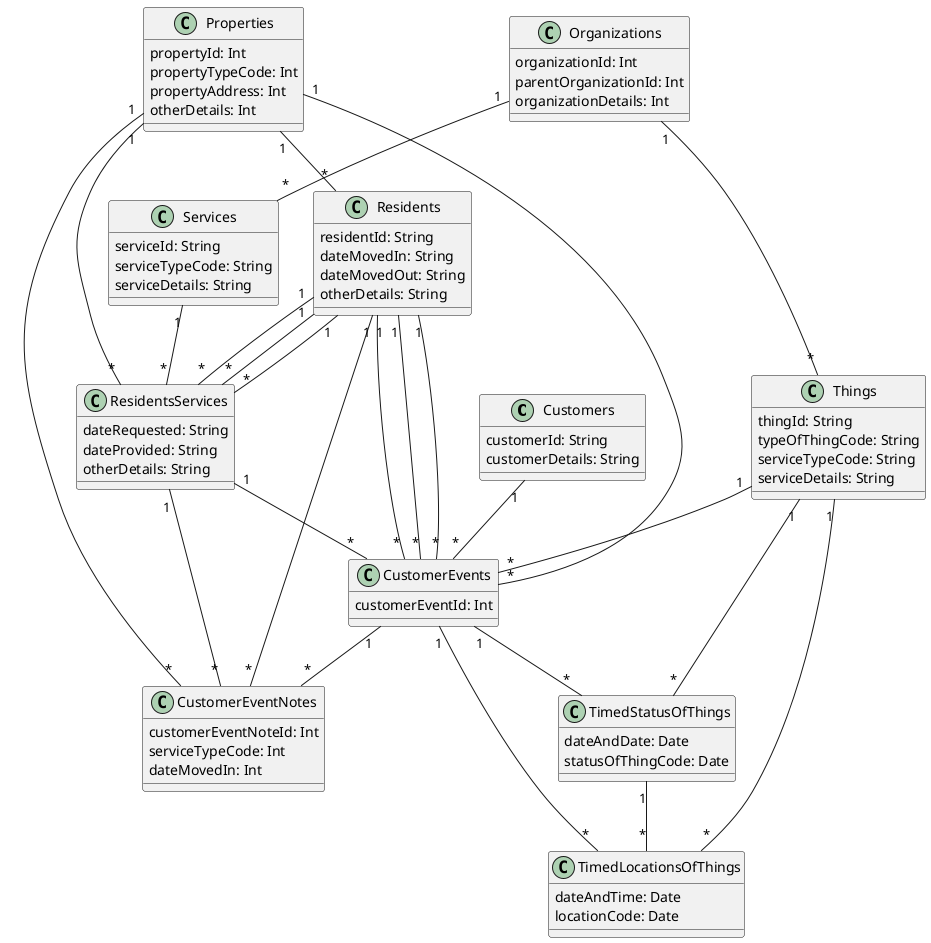 @startuml "LocalGovtAndLot"


class Customers{
  customerId: String
  customerDetails: String
}

class Properties{
  propertyId: Int
  propertyTypeCode: Int
  propertyAddress: Int
  otherDetails: Int
}

class Residents{
  residentId: String
  dateMovedIn: String
  dateMovedOut: String
  otherDetails: String
}

class Organizations{
  organizationId: Int
  parentOrganizationId: Int
  organizationDetails: Int
}

class Services{
  serviceId: String
  serviceTypeCode: String
  serviceDetails: String
}

class ResidentsServices{
  dateRequested: String
  dateProvided: String
  otherDetails: String
}

class Things{
  thingId: String
  typeOfThingCode: String
  serviceTypeCode: String
  serviceDetails: String
}

class CustomerEvents{
  customerEventId: Int
}

class CustomerEventNotes{
  customerEventNoteId: Int
  serviceTypeCode: Int
  dateMovedIn: Int
}

class TimedStatusOfThings{
  dateAndDate: Date
  statusOfThingCode: Date
}

class TimedLocationsOfThings{
  dateAndTime: Date
  locationCode: Date
}



Customers "1" -- "*" CustomerEvents

Properties "1" -- "*" ResidentsServices

Properties "1" -- "*" CustomerEvents

Properties "1" -- "*" Residents

Properties "1" -- "*" CustomerEventNotes

Residents "1" -- "*" CustomerEvents

Residents "1" -- "*" ResidentsServices

Residents "1" -- "*" CustomerEventNotes

Residents "1" -- "*" ResidentsServices

Residents "1" -- "*" CustomerEvents

Residents "1" -- "*" CustomerEvents

Residents "1" -- "*" ResidentsServices

Organizations "1" -- "*" Services

Organizations "1" -- "*" Things

Services "1" -- "*" ResidentsServices

ResidentsServices "1" -- "*" CustomerEvents

ResidentsServices "1" -- "*" CustomerEventNotes

Things "1" -- "*" CustomerEvents

Things "1" -- "*" TimedLocationsOfThings

Things "1" -- "*" TimedStatusOfThings

CustomerEvents "1" -- "*" CustomerEventNotes

CustomerEvents "1" -- "*" TimedStatusOfThings

CustomerEvents "1" -- "*" TimedLocationsOfThings

TimedStatusOfThings "1" -- "*" TimedLocationsOfThings


@enduml